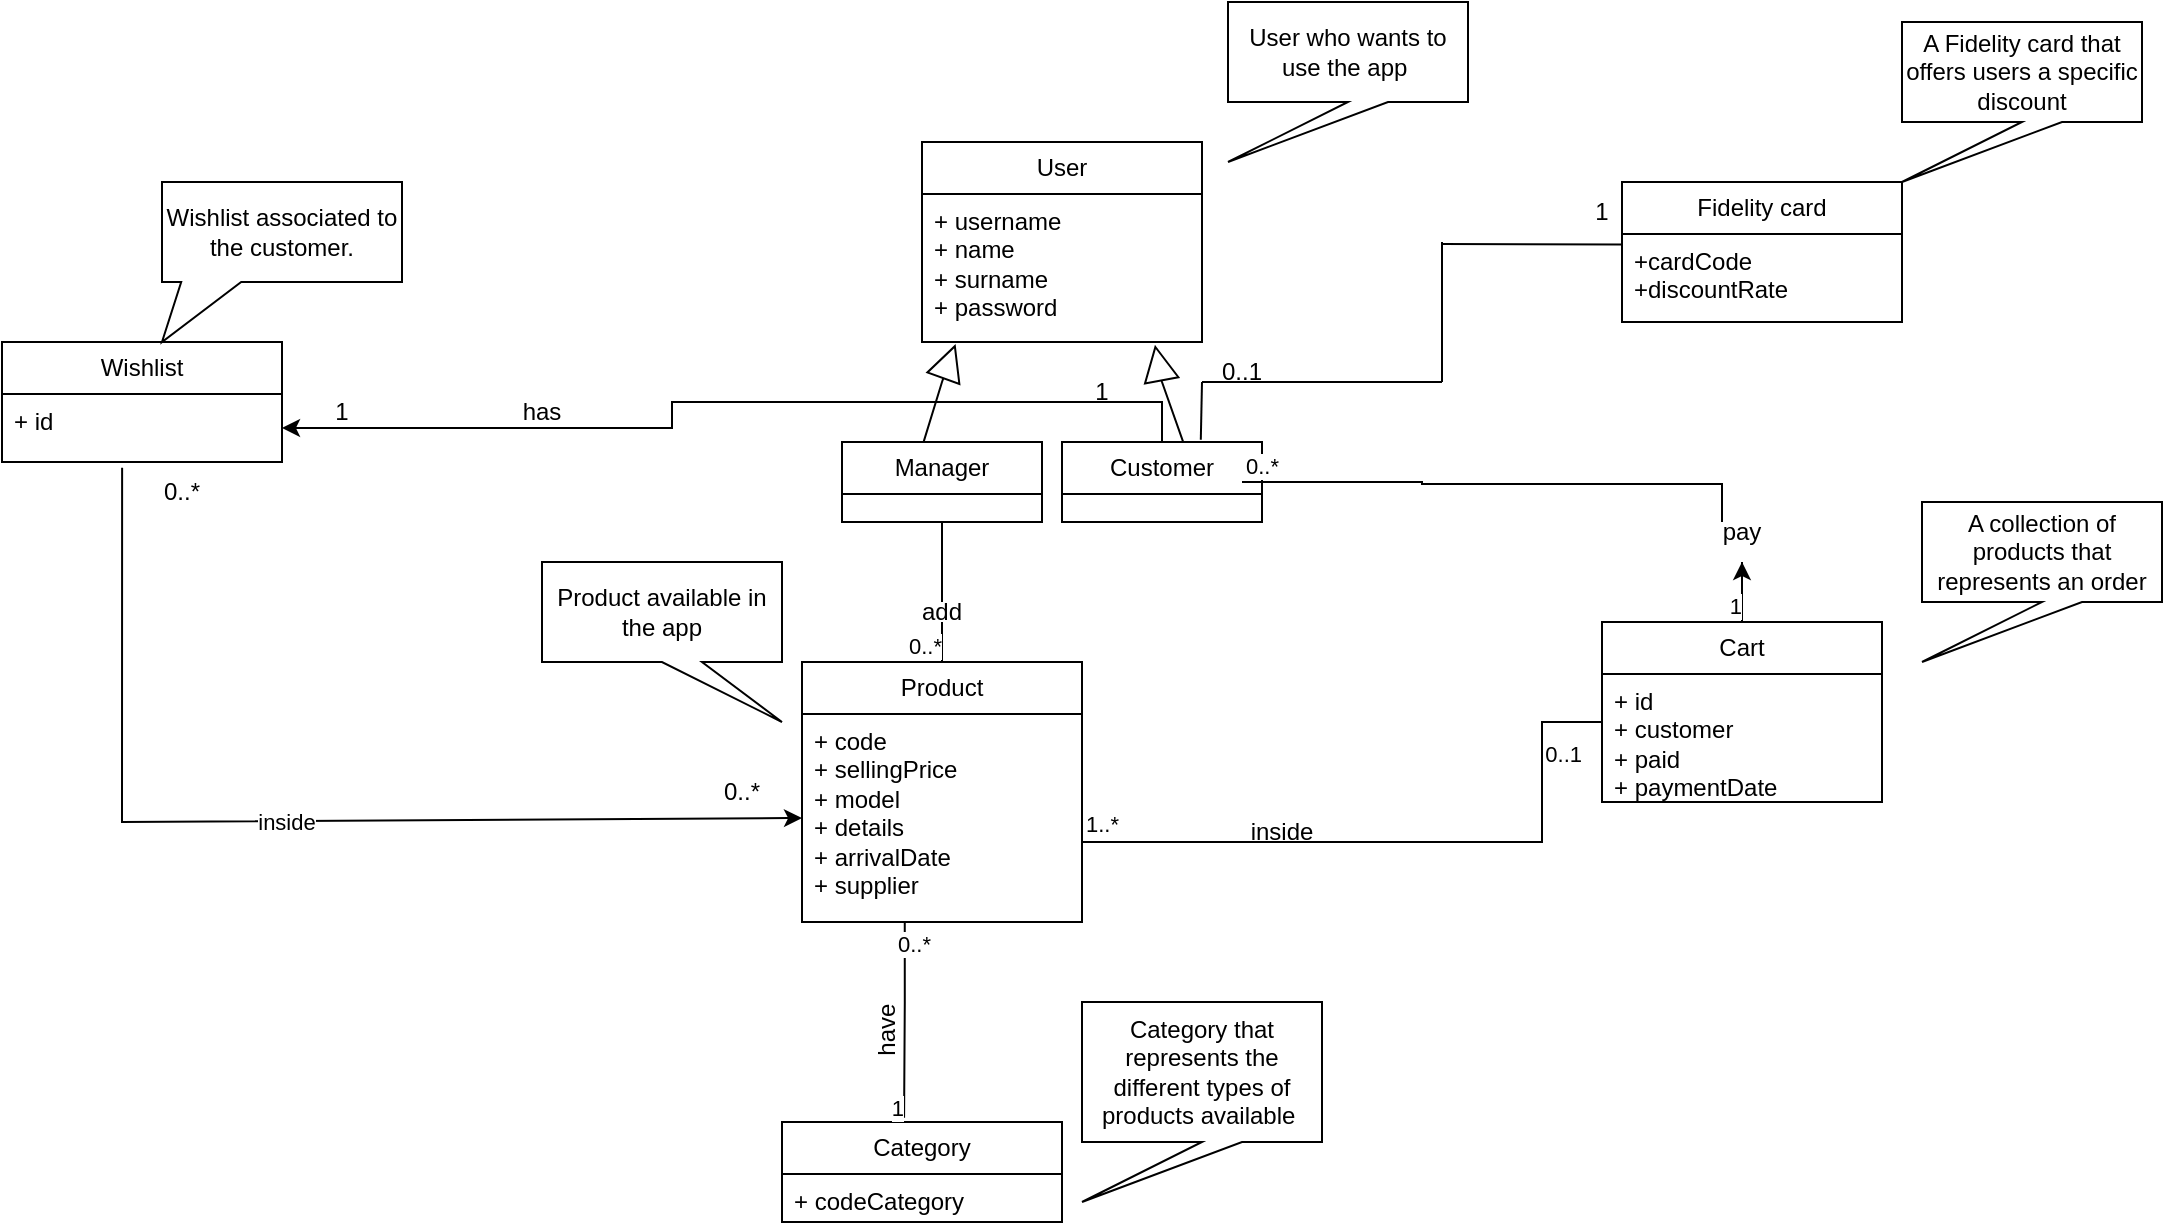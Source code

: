 <mxfile version="24.1.0" type="device">
  <diagram name="Pagina-1" id="eyBh3gkAwmocTufgaqOA">
    <mxGraphModel dx="2190" dy="901" grid="1" gridSize="10" guides="1" tooltips="1" connect="1" arrows="1" fold="1" page="1" pageScale="1" pageWidth="827" pageHeight="1169" math="0" shadow="0">
      <root>
        <mxCell id="0" />
        <mxCell id="1" parent="0" />
        <mxCell id="jbU1tyUAVSinDJjQ-zEJ-10" value="User" style="swimlane;fontStyle=0;childLayout=stackLayout;horizontal=1;startSize=26;fillColor=none;horizontalStack=0;resizeParent=1;resizeParentMax=0;resizeLast=0;collapsible=1;marginBottom=0;whiteSpace=wrap;html=1;" parent="1" vertex="1">
          <mxGeometry x="140" y="80" width="140" height="100" as="geometry" />
        </mxCell>
        <mxCell id="jbU1tyUAVSinDJjQ-zEJ-11" value="+ username&lt;div&gt;+ name&lt;/div&gt;&lt;div&gt;+ surname&lt;/div&gt;&lt;div&gt;+ password&lt;/div&gt;" style="text;strokeColor=none;fillColor=none;align=left;verticalAlign=top;spacingLeft=4;spacingRight=4;overflow=hidden;rotatable=0;points=[[0,0.5],[1,0.5]];portConstraint=eastwest;whiteSpace=wrap;html=1;" parent="jbU1tyUAVSinDJjQ-zEJ-10" vertex="1">
          <mxGeometry y="26" width="140" height="74" as="geometry" />
        </mxCell>
        <mxCell id="h0Cc1hxkBSO0kVRYqdhF-4" style="edgeStyle=orthogonalEdgeStyle;rounded=0;orthogonalLoop=1;jettySize=auto;html=1;exitX=0.5;exitY=0;exitDx=0;exitDy=0;" parent="1" source="jbU1tyUAVSinDJjQ-zEJ-26" target="h0Cc1hxkBSO0kVRYqdhF-2" edge="1">
          <mxGeometry relative="1" as="geometry" />
        </mxCell>
        <mxCell id="jbU1tyUAVSinDJjQ-zEJ-26" value="Customer" style="swimlane;fontStyle=0;childLayout=stackLayout;horizontal=1;startSize=26;fillColor=none;horizontalStack=0;resizeParent=1;resizeParentMax=0;resizeLast=0;collapsible=1;marginBottom=0;whiteSpace=wrap;html=1;" parent="1" vertex="1">
          <mxGeometry x="210" y="230" width="100" height="40" as="geometry" />
        </mxCell>
        <mxCell id="jbU1tyUAVSinDJjQ-zEJ-27" value="Manager" style="swimlane;fontStyle=0;childLayout=stackLayout;horizontal=1;startSize=26;fillColor=none;horizontalStack=0;resizeParent=1;resizeParentMax=0;resizeLast=0;collapsible=1;marginBottom=0;whiteSpace=wrap;html=1;" parent="1" vertex="1">
          <mxGeometry x="100" y="230" width="100" height="40" as="geometry" />
        </mxCell>
        <mxCell id="jbU1tyUAVSinDJjQ-zEJ-35" value="Product" style="swimlane;fontStyle=0;childLayout=stackLayout;horizontal=1;startSize=26;fillColor=none;horizontalStack=0;resizeParent=1;resizeParentMax=0;resizeLast=0;collapsible=1;marginBottom=0;whiteSpace=wrap;html=1;" parent="1" vertex="1">
          <mxGeometry x="80" y="340" width="140" height="130" as="geometry" />
        </mxCell>
        <mxCell id="jbU1tyUAVSinDJjQ-zEJ-36" value="+ code&lt;div&gt;+ sellingPrice&lt;/div&gt;&lt;div&gt;+ model&lt;/div&gt;&lt;div&gt;+ details&lt;/div&gt;&lt;div&gt;+ arrivalDate&lt;/div&gt;&lt;div&gt;+ supplier&lt;/div&gt;&lt;div&gt;&lt;br&gt;&lt;/div&gt;" style="text;strokeColor=none;fillColor=none;align=left;verticalAlign=top;spacingLeft=4;spacingRight=4;overflow=hidden;rotatable=0;points=[[0,0.5],[1,0.5]];portConstraint=eastwest;whiteSpace=wrap;html=1;" parent="jbU1tyUAVSinDJjQ-zEJ-35" vertex="1">
          <mxGeometry y="26" width="140" height="104" as="geometry" />
        </mxCell>
        <mxCell id="jbU1tyUAVSinDJjQ-zEJ-37" value="" style="endArrow=block;endSize=16;endFill=0;html=1;rounded=0;exitX=0.407;exitY=0.008;exitDx=0;exitDy=0;exitPerimeter=0;entryX=0.12;entryY=1.014;entryDx=0;entryDy=0;entryPerimeter=0;" parent="1" source="jbU1tyUAVSinDJjQ-zEJ-27" target="jbU1tyUAVSinDJjQ-zEJ-11" edge="1">
          <mxGeometry width="160" relative="1" as="geometry">
            <mxPoint x="140" y="200.23" as="sourcePoint" />
            <mxPoint x="230" y="200.0" as="targetPoint" />
            <Array as="points">
              <mxPoint x="150" y="200.0" />
            </Array>
          </mxGeometry>
        </mxCell>
        <mxCell id="jbU1tyUAVSinDJjQ-zEJ-38" value="" style="endArrow=block;endSize=16;endFill=0;html=1;rounded=0;exitX=0.607;exitY=0.007;exitDx=0;exitDy=0;exitPerimeter=0;entryX=0.832;entryY=1.019;entryDx=0;entryDy=0;entryPerimeter=0;" parent="1" source="jbU1tyUAVSinDJjQ-zEJ-26" target="jbU1tyUAVSinDJjQ-zEJ-11" edge="1">
          <mxGeometry width="160" relative="1" as="geometry">
            <mxPoint x="250" y="230" as="sourcePoint" />
            <mxPoint x="267" y="181" as="targetPoint" />
            <Array as="points">
              <mxPoint x="260" y="200" />
            </Array>
          </mxGeometry>
        </mxCell>
        <mxCell id="jbU1tyUAVSinDJjQ-zEJ-40" value="" style="endArrow=none;html=1;edgeStyle=orthogonalEdgeStyle;rounded=0;exitX=0.5;exitY=1;exitDx=0;exitDy=0;entryX=0.5;entryY=0;entryDx=0;entryDy=0;" parent="1" source="jbU1tyUAVSinDJjQ-zEJ-43" target="jbU1tyUAVSinDJjQ-zEJ-35" edge="1">
          <mxGeometry relative="1" as="geometry">
            <mxPoint x="280" y="360" as="sourcePoint" />
            <mxPoint x="440" y="360" as="targetPoint" />
          </mxGeometry>
        </mxCell>
        <mxCell id="jbU1tyUAVSinDJjQ-zEJ-42" value="0..*" style="edgeLabel;resizable=0;html=1;align=right;verticalAlign=bottom;" parent="jbU1tyUAVSinDJjQ-zEJ-40" connectable="0" vertex="1">
          <mxGeometry x="1" relative="1" as="geometry" />
        </mxCell>
        <mxCell id="jbU1tyUAVSinDJjQ-zEJ-50" value="" style="endArrow=none;html=1;edgeStyle=orthogonalEdgeStyle;rounded=0;exitX=0.5;exitY=1;exitDx=0;exitDy=0;entryX=0.5;entryY=0;entryDx=0;entryDy=0;" parent="1" source="jbU1tyUAVSinDJjQ-zEJ-27" target="jbU1tyUAVSinDJjQ-zEJ-43" edge="1">
          <mxGeometry relative="1" as="geometry">
            <mxPoint x="150" y="270" as="sourcePoint" />
            <mxPoint x="150" y="340" as="targetPoint" />
          </mxGeometry>
        </mxCell>
        <mxCell id="jbU1tyUAVSinDJjQ-zEJ-43" value="add" style="text;html=1;align=center;verticalAlign=middle;whiteSpace=wrap;rounded=0;rotation=0;" parent="1" vertex="1">
          <mxGeometry x="135" y="310" width="30" height="10" as="geometry" />
        </mxCell>
        <mxCell id="nfl1WvcNC59etmKPflto-13" value="" style="edgeStyle=orthogonalEdgeStyle;rounded=0;orthogonalLoop=1;jettySize=auto;html=1;" parent="1" source="jbU1tyUAVSinDJjQ-zEJ-65" target="jbU1tyUAVSinDJjQ-zEJ-75" edge="1">
          <mxGeometry relative="1" as="geometry" />
        </mxCell>
        <mxCell id="jbU1tyUAVSinDJjQ-zEJ-65" value="Cart" style="swimlane;fontStyle=0;childLayout=stackLayout;horizontal=1;startSize=26;fillColor=none;horizontalStack=0;resizeParent=1;resizeParentMax=0;resizeLast=0;collapsible=1;marginBottom=0;whiteSpace=wrap;html=1;" parent="1" vertex="1">
          <mxGeometry x="480" y="320" width="140" height="90" as="geometry" />
        </mxCell>
        <mxCell id="jbU1tyUAVSinDJjQ-zEJ-66" value="+ id&lt;div&gt;+ customer&lt;/div&gt;&lt;div&gt;+ paid&lt;/div&gt;&lt;div&gt;+ paymentDate&lt;/div&gt;" style="text;strokeColor=none;fillColor=none;align=left;verticalAlign=top;spacingLeft=4;spacingRight=4;overflow=hidden;rotatable=0;points=[[0,0.5],[1,0.5]];portConstraint=eastwest;whiteSpace=wrap;html=1;" parent="jbU1tyUAVSinDJjQ-zEJ-65" vertex="1">
          <mxGeometry y="26" width="140" height="64" as="geometry" />
        </mxCell>
        <mxCell id="jbU1tyUAVSinDJjQ-zEJ-67" value="" style="endArrow=none;html=1;edgeStyle=orthogonalEdgeStyle;rounded=0;entryX=0;entryY=0.762;entryDx=0;entryDy=0;entryPerimeter=0;" parent="1" target="jbU1tyUAVSinDJjQ-zEJ-66" edge="1">
          <mxGeometry relative="1" as="geometry">
            <mxPoint x="220" y="404.67" as="sourcePoint" />
            <mxPoint x="550" y="370" as="targetPoint" />
            <Array as="points">
              <mxPoint x="220" y="430" />
              <mxPoint x="450" y="430" />
              <mxPoint x="450" y="370" />
            </Array>
          </mxGeometry>
        </mxCell>
        <mxCell id="jbU1tyUAVSinDJjQ-zEJ-68" value="1..*" style="edgeLabel;resizable=0;html=1;align=left;verticalAlign=bottom;" parent="jbU1tyUAVSinDJjQ-zEJ-67" connectable="0" vertex="1">
          <mxGeometry x="-1" relative="1" as="geometry">
            <mxPoint y="25" as="offset" />
          </mxGeometry>
        </mxCell>
        <mxCell id="jbU1tyUAVSinDJjQ-zEJ-69" value="0..1" style="edgeLabel;resizable=0;html=1;align=right;verticalAlign=bottom;" parent="jbU1tyUAVSinDJjQ-zEJ-67" connectable="0" vertex="1">
          <mxGeometry x="1" relative="1" as="geometry">
            <mxPoint x="-10" as="offset" />
          </mxGeometry>
        </mxCell>
        <mxCell id="jbU1tyUAVSinDJjQ-zEJ-72" value="" style="endArrow=none;html=1;edgeStyle=orthogonalEdgeStyle;rounded=0;entryX=0.5;entryY=0;entryDx=0;entryDy=0;" parent="1" target="jbU1tyUAVSinDJjQ-zEJ-65" edge="1">
          <mxGeometry relative="1" as="geometry">
            <mxPoint x="550" y="290" as="sourcePoint" />
            <mxPoint x="460" y="140" as="targetPoint" />
            <Array as="points">
              <mxPoint x="550" y="320" />
              <mxPoint x="550" y="320" />
            </Array>
          </mxGeometry>
        </mxCell>
        <mxCell id="jbU1tyUAVSinDJjQ-zEJ-74" value="1" style="edgeLabel;resizable=0;html=1;align=right;verticalAlign=bottom;" parent="jbU1tyUAVSinDJjQ-zEJ-72" connectable="0" vertex="1">
          <mxGeometry x="1" relative="1" as="geometry" />
        </mxCell>
        <mxCell id="jbU1tyUAVSinDJjQ-zEJ-76" value="" style="endArrow=none;html=1;edgeStyle=orthogonalEdgeStyle;rounded=0;" parent="1" edge="1">
          <mxGeometry relative="1" as="geometry">
            <mxPoint x="300" y="250" as="sourcePoint" />
            <mxPoint x="540" y="270" as="targetPoint" />
            <Array as="points">
              <mxPoint x="390" y="250" />
              <mxPoint x="570" y="251" />
            </Array>
          </mxGeometry>
        </mxCell>
        <mxCell id="jbU1tyUAVSinDJjQ-zEJ-77" value="0..*" style="edgeLabel;resizable=0;html=1;align=left;verticalAlign=bottom;" parent="jbU1tyUAVSinDJjQ-zEJ-76" connectable="0" vertex="1">
          <mxGeometry x="-1" relative="1" as="geometry" />
        </mxCell>
        <mxCell id="jbU1tyUAVSinDJjQ-zEJ-75" value="pay" style="text;html=1;align=center;verticalAlign=middle;whiteSpace=wrap;rounded=0;" parent="1" vertex="1">
          <mxGeometry x="520" y="260" width="60" height="30" as="geometry" />
        </mxCell>
        <mxCell id="jbU1tyUAVSinDJjQ-zEJ-92" value="inside" style="text;html=1;align=center;verticalAlign=middle;whiteSpace=wrap;rounded=0;" parent="1" vertex="1">
          <mxGeometry x="290" y="410" width="60" height="30" as="geometry" />
        </mxCell>
        <mxCell id="jbU1tyUAVSinDJjQ-zEJ-97" value="Category" style="swimlane;fontStyle=0;childLayout=stackLayout;horizontal=1;startSize=26;fillColor=none;horizontalStack=0;resizeParent=1;resizeParentMax=0;resizeLast=0;collapsible=1;marginBottom=0;whiteSpace=wrap;html=1;" parent="1" vertex="1">
          <mxGeometry x="70" y="570" width="140" height="50" as="geometry" />
        </mxCell>
        <mxCell id="jbU1tyUAVSinDJjQ-zEJ-98" value="+ codeCategory" style="text;strokeColor=none;fillColor=none;align=left;verticalAlign=top;spacingLeft=4;spacingRight=4;overflow=hidden;rotatable=0;points=[[0,0.5],[1,0.5]];portConstraint=eastwest;whiteSpace=wrap;html=1;" parent="jbU1tyUAVSinDJjQ-zEJ-97" vertex="1">
          <mxGeometry y="26" width="140" height="24" as="geometry" />
        </mxCell>
        <mxCell id="jbU1tyUAVSinDJjQ-zEJ-99" value="" style="endArrow=none;html=1;edgeStyle=orthogonalEdgeStyle;rounded=0;entryX=0.436;entryY=-0.042;entryDx=0;entryDy=0;entryPerimeter=0;exitX=0.367;exitY=0.997;exitDx=0;exitDy=0;exitPerimeter=0;" parent="1" source="jbU1tyUAVSinDJjQ-zEJ-36" target="jbU1tyUAVSinDJjQ-zEJ-97" edge="1">
          <mxGeometry relative="1" as="geometry">
            <mxPoint x="131" y="472" as="sourcePoint" />
            <mxPoint x="270" y="510" as="targetPoint" />
            <Array as="points">
              <mxPoint x="131" y="510" />
              <mxPoint x="131" y="510" />
            </Array>
          </mxGeometry>
        </mxCell>
        <mxCell id="jbU1tyUAVSinDJjQ-zEJ-100" value="0..*" style="edgeLabel;resizable=0;html=1;align=left;verticalAlign=bottom;" parent="jbU1tyUAVSinDJjQ-zEJ-99" connectable="0" vertex="1">
          <mxGeometry x="-1" relative="1" as="geometry">
            <mxPoint x="-5" y="20" as="offset" />
          </mxGeometry>
        </mxCell>
        <mxCell id="jbU1tyUAVSinDJjQ-zEJ-101" value="1" style="edgeLabel;resizable=0;html=1;align=right;verticalAlign=bottom;" parent="jbU1tyUAVSinDJjQ-zEJ-99" connectable="0" vertex="1">
          <mxGeometry x="1" relative="1" as="geometry">
            <mxPoint y="4" as="offset" />
          </mxGeometry>
        </mxCell>
        <mxCell id="jbU1tyUAVSinDJjQ-zEJ-102" value="User who wants to use the app&amp;nbsp;" style="shape=callout;whiteSpace=wrap;html=1;perimeter=calloutPerimeter;position2=0;" parent="1" vertex="1">
          <mxGeometry x="293" y="10" width="120" height="80" as="geometry" />
        </mxCell>
        <mxCell id="jbU1tyUAVSinDJjQ-zEJ-103" value="Product available in the app" style="shape=callout;whiteSpace=wrap;html=1;perimeter=calloutPerimeter;position2=1;" parent="1" vertex="1">
          <mxGeometry x="-50" y="290" width="120" height="80" as="geometry" />
        </mxCell>
        <mxCell id="jbU1tyUAVSinDJjQ-zEJ-104" value="A collection of products that represents an order" style="shape=callout;whiteSpace=wrap;html=1;perimeter=calloutPerimeter;position2=0;" parent="1" vertex="1">
          <mxGeometry x="640" y="260" width="120" height="80" as="geometry" />
        </mxCell>
        <mxCell id="jbU1tyUAVSinDJjQ-zEJ-106" value="Category that represents the different types of products available&amp;nbsp;" style="shape=callout;whiteSpace=wrap;html=1;perimeter=calloutPerimeter;position2=0;" parent="1" vertex="1">
          <mxGeometry x="220" y="510" width="120" height="100" as="geometry" />
        </mxCell>
        <mxCell id="jbU1tyUAVSinDJjQ-zEJ-107" value="have" style="text;html=1;align=center;verticalAlign=middle;whiteSpace=wrap;rounded=0;rotation=-90;" parent="1" vertex="1">
          <mxGeometry x="105" y="520" width="35" height="7.69" as="geometry" />
        </mxCell>
        <mxCell id="nfl1WvcNC59etmKPflto-3" value="Fidelity card" style="swimlane;fontStyle=0;childLayout=stackLayout;horizontal=1;startSize=26;fillColor=none;horizontalStack=0;resizeParent=1;resizeParentMax=0;resizeLast=0;collapsible=1;marginBottom=0;whiteSpace=wrap;html=1;" parent="1" vertex="1">
          <mxGeometry x="490" y="100" width="140" height="70" as="geometry" />
        </mxCell>
        <mxCell id="nfl1WvcNC59etmKPflto-4" value="+cardCode&lt;div&gt;+discountRate&lt;/div&gt;&lt;div&gt;&lt;br&gt;&lt;/div&gt;" style="text;strokeColor=none;fillColor=none;align=left;verticalAlign=top;spacingLeft=4;spacingRight=4;overflow=hidden;rotatable=0;points=[[0,0.5],[1,0.5]];portConstraint=eastwest;whiteSpace=wrap;html=1;" parent="nfl1WvcNC59etmKPflto-3" vertex="1">
          <mxGeometry y="26" width="140" height="44" as="geometry" />
        </mxCell>
        <mxCell id="nfl1WvcNC59etmKPflto-14" value="" style="endArrow=none;html=1;rounded=0;entryX=-0.001;entryY=0.118;entryDx=0;entryDy=0;entryPerimeter=0;" parent="1" target="nfl1WvcNC59etmKPflto-4" edge="1">
          <mxGeometry width="50" height="50" relative="1" as="geometry">
            <mxPoint x="400" y="131" as="sourcePoint" />
            <mxPoint x="450" y="160" as="targetPoint" />
          </mxGeometry>
        </mxCell>
        <mxCell id="nfl1WvcNC59etmKPflto-15" value="0..1" style="text;html=1;align=center;verticalAlign=middle;whiteSpace=wrap;rounded=0;" parent="1" vertex="1">
          <mxGeometry x="270" y="180" width="60" height="30" as="geometry" />
        </mxCell>
        <mxCell id="nfl1WvcNC59etmKPflto-17" value="" style="endArrow=none;html=1;rounded=0;" parent="1" edge="1">
          <mxGeometry width="50" height="50" relative="1" as="geometry">
            <mxPoint x="400" y="200" as="sourcePoint" />
            <mxPoint x="400" y="130" as="targetPoint" />
          </mxGeometry>
        </mxCell>
        <mxCell id="nfl1WvcNC59etmKPflto-20" value="1" style="text;html=1;align=center;verticalAlign=middle;whiteSpace=wrap;rounded=0;" parent="1" vertex="1">
          <mxGeometry x="450" y="100" width="60" height="30" as="geometry" />
        </mxCell>
        <mxCell id="nfl1WvcNC59etmKPflto-21" value="A Fidelity card that offers users a specific discount" style="shape=callout;whiteSpace=wrap;html=1;perimeter=calloutPerimeter;position2=0;" parent="1" vertex="1">
          <mxGeometry x="630" y="20" width="120" height="80" as="geometry" />
        </mxCell>
        <mxCell id="h0Cc1hxkBSO0kVRYqdhF-1" value="Wishlist" style="swimlane;fontStyle=0;childLayout=stackLayout;horizontal=1;startSize=26;fillColor=none;horizontalStack=0;resizeParent=1;resizeParentMax=0;resizeLast=0;collapsible=1;marginBottom=0;whiteSpace=wrap;html=1;" parent="1" vertex="1">
          <mxGeometry x="-320" y="180" width="140" height="60" as="geometry" />
        </mxCell>
        <mxCell id="h0Cc1hxkBSO0kVRYqdhF-2" value="+ id" style="text;strokeColor=none;fillColor=none;align=left;verticalAlign=top;spacingLeft=4;spacingRight=4;overflow=hidden;rotatable=0;points=[[0,0.5],[1,0.5]];portConstraint=eastwest;whiteSpace=wrap;html=1;" parent="h0Cc1hxkBSO0kVRYqdhF-1" vertex="1">
          <mxGeometry y="26" width="140" height="34" as="geometry" />
        </mxCell>
        <mxCell id="h0Cc1hxkBSO0kVRYqdhF-5" value="has" style="text;html=1;align=center;verticalAlign=middle;whiteSpace=wrap;rounded=0;" parent="1" vertex="1">
          <mxGeometry x="-80" y="200" width="60" height="30" as="geometry" />
        </mxCell>
        <mxCell id="h0Cc1hxkBSO0kVRYqdhF-6" value="1" style="text;html=1;align=center;verticalAlign=middle;whiteSpace=wrap;rounded=0;" parent="1" vertex="1">
          <mxGeometry x="200" y="190" width="60" height="30" as="geometry" />
        </mxCell>
        <mxCell id="h0Cc1hxkBSO0kVRYqdhF-7" value="1" style="text;html=1;align=center;verticalAlign=middle;whiteSpace=wrap;rounded=0;" parent="1" vertex="1">
          <mxGeometry x="-180" y="200" width="60" height="30" as="geometry" />
        </mxCell>
        <mxCell id="h0Cc1hxkBSO0kVRYqdhF-8" value="" style="endArrow=none;html=1;rounded=0;" parent="1" edge="1">
          <mxGeometry width="50" height="50" relative="1" as="geometry">
            <mxPoint x="280" y="200" as="sourcePoint" />
            <mxPoint x="400" y="200" as="targetPoint" />
          </mxGeometry>
        </mxCell>
        <mxCell id="h0Cc1hxkBSO0kVRYqdhF-9" value="" style="endArrow=none;html=1;rounded=0;exitX=0.694;exitY=-0.029;exitDx=0;exitDy=0;exitPerimeter=0;" parent="1" source="jbU1tyUAVSinDJjQ-zEJ-26" edge="1">
          <mxGeometry width="50" height="50" relative="1" as="geometry">
            <mxPoint x="300" y="310" as="sourcePoint" />
            <mxPoint x="280" y="200" as="targetPoint" />
          </mxGeometry>
        </mxCell>
        <mxCell id="IykD0o4S5YOPtQmTdAev-1" value="" style="endArrow=classic;html=1;rounded=0;exitX=0.429;exitY=1.084;exitDx=0;exitDy=0;exitPerimeter=0;entryX=0;entryY=0.5;entryDx=0;entryDy=0;" edge="1" parent="1" source="h0Cc1hxkBSO0kVRYqdhF-2" target="jbU1tyUAVSinDJjQ-zEJ-36">
          <mxGeometry relative="1" as="geometry">
            <mxPoint x="90" y="330" as="sourcePoint" />
            <mxPoint x="190" y="330" as="targetPoint" />
            <Array as="points">
              <mxPoint x="-260" y="420" />
            </Array>
          </mxGeometry>
        </mxCell>
        <mxCell id="IykD0o4S5YOPtQmTdAev-2" value="inside" style="edgeLabel;resizable=0;html=1;;align=center;verticalAlign=middle;" connectable="0" vertex="1" parent="IykD0o4S5YOPtQmTdAev-1">
          <mxGeometry relative="1" as="geometry" />
        </mxCell>
        <mxCell id="IykD0o4S5YOPtQmTdAev-3" value="0..*" style="text;html=1;align=center;verticalAlign=middle;whiteSpace=wrap;rounded=0;" vertex="1" parent="1">
          <mxGeometry x="-260" y="240" width="60" height="30" as="geometry" />
        </mxCell>
        <mxCell id="IykD0o4S5YOPtQmTdAev-4" value="0..*" style="text;html=1;align=center;verticalAlign=middle;whiteSpace=wrap;rounded=0;" vertex="1" parent="1">
          <mxGeometry x="20" y="390" width="60" height="30" as="geometry" />
        </mxCell>
        <mxCell id="IykD0o4S5YOPtQmTdAev-6" value="Wishlist associated to the customer." style="shape=callout;whiteSpace=wrap;html=1;perimeter=calloutPerimeter;size=30;position=0.08;base=30;position2=0;" vertex="1" parent="1">
          <mxGeometry x="-240" y="100" width="120" height="80" as="geometry" />
        </mxCell>
      </root>
    </mxGraphModel>
  </diagram>
</mxfile>
